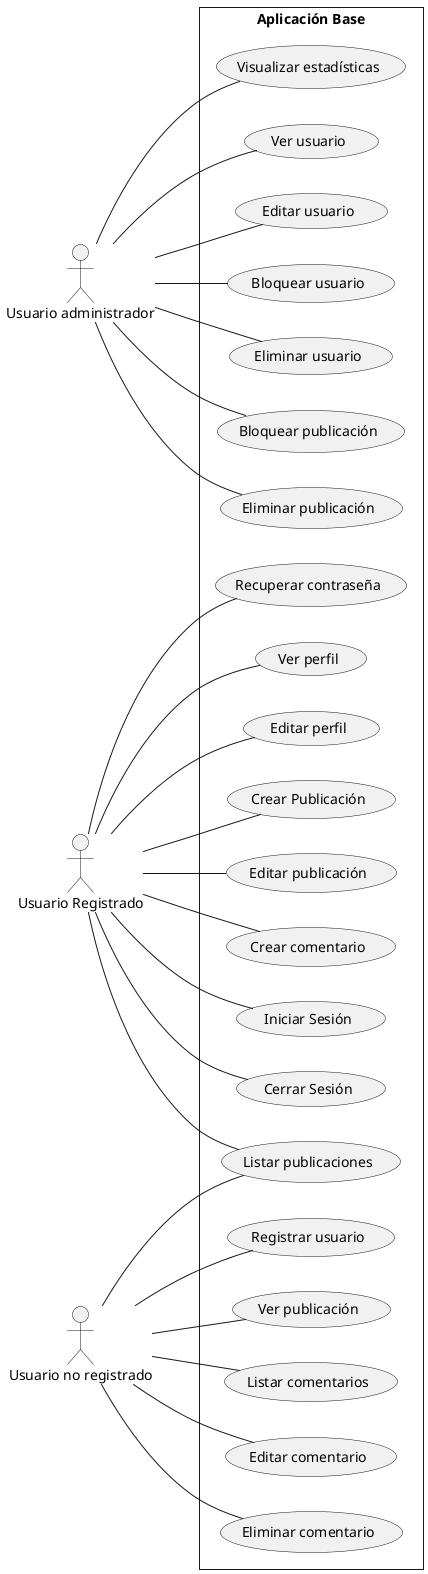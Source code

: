 @startuml baseApp
skinparam style strictuml
left to right direction

actor "Usuario administrador" as Admin
actor "Usuario Registrado" as User
actor "Usuario no registrado" as Anonymous

rectangle "Aplicación Base" {
usecase "Registrar usuario" as UC1
usecase "Iniciar Sesión" as UC2
usecase "Cerrar Sesión" as UC3
usecase "Recuperar contraseña" as UC4
usecase "Ver perfil" as UC5
usecase "Editar perfil" as UC6
usecase "Crear Publicación" as UC7
usecase "Listar publicaciones" as UC8
usecase "Editar publicación" as UC9
usecase "Crear comentario" as UC10
usecase "Listar comentarios" as UC11
usecase "Editar comentario" as UC12
usecase "Eliminar comentario" as UC13
usecase "Ver publicación" as UC14
usecase "Visualizar estadísticas" as UC15
usecase "Ver usuario" as UC16
usecase "Editar usuario" as UC17
usecase "Bloquear usuario" as UC18
usecase "Eliminar usuario" as UC19
usecase "Bloquear publicación" as UC20
usecase "Eliminar publicación" as UC21
}

Anonymous -- UC1
Anonymous -- UC8
Anonymous -- UC11
Anonymous -- UC12
Anonymous -- UC13
Anonymous -- UC14

User -- UC2
User -- UC3
User -- UC4
User -- UC5
User -- UC6
User -- UC7
User -- UC8
User -- UC9
User -- UC10

Admin -- UC15
Admin -- UC16
Admin -- UC17
Admin -- UC18
Admin -- UC19
Admin -- UC20
Admin -- UC21
@enduml
